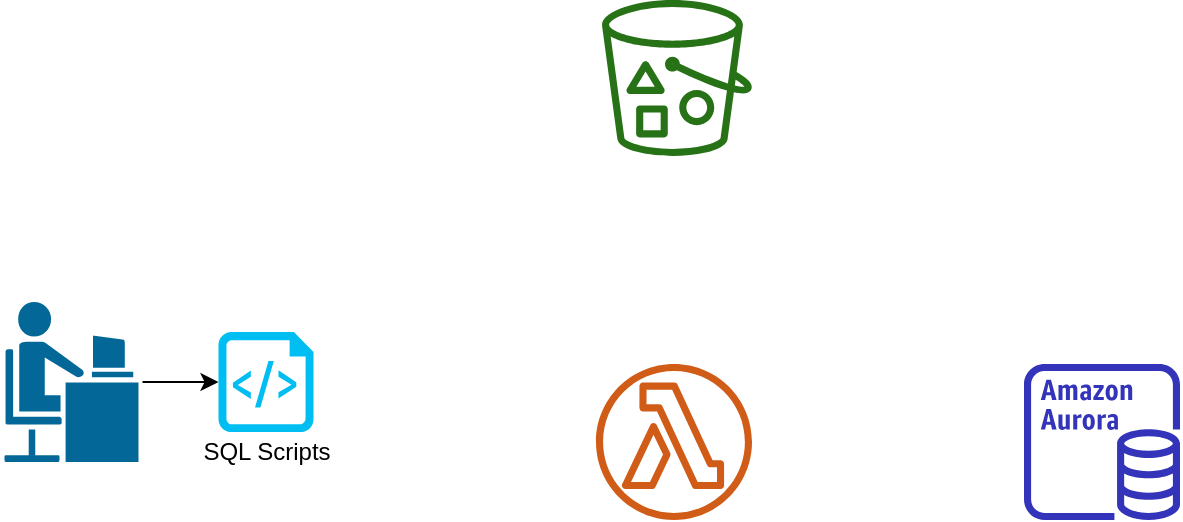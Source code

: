 <mxfile version="12.7.2" type="github">
  <diagram id="5cDdTtP86J7u5TDrQkNC" name="Page-1">
    <mxGraphModel dx="1422" dy="762" grid="1" gridSize="10" guides="1" tooltips="1" connect="1" arrows="1" fold="1" page="1" pageScale="1" pageWidth="850" pageHeight="1100" math="0" shadow="0">
      <root>
        <mxCell id="0" />
        <mxCell id="1" parent="0" />
        <mxCell id="PTYHSE6HmZREGiIMdAo4-1" value="" style="outlineConnect=0;fontColor=#232F3E;gradientColor=none;fillColor=#D05C17;strokeColor=none;dashed=0;verticalLabelPosition=bottom;verticalAlign=top;align=center;html=1;fontSize=12;fontStyle=0;aspect=fixed;pointerEvents=1;shape=mxgraph.aws4.lambda_function;" vertex="1" parent="1">
          <mxGeometry x="386" y="272" width="78" height="78" as="geometry" />
        </mxCell>
        <mxCell id="PTYHSE6HmZREGiIMdAo4-4" value="" style="outlineConnect=0;fontColor=#232F3E;gradientColor=none;fillColor=#277116;strokeColor=none;dashed=0;verticalLabelPosition=bottom;verticalAlign=top;align=center;html=1;fontSize=12;fontStyle=0;aspect=fixed;pointerEvents=1;shape=mxgraph.aws4.bucket_with_objects;" vertex="1" parent="1">
          <mxGeometry x="389" y="90" width="75" height="78" as="geometry" />
        </mxCell>
        <mxCell id="PTYHSE6HmZREGiIMdAo4-5" value="" style="outlineConnect=0;fontColor=#232F3E;gradientColor=none;fillColor=#3334B9;strokeColor=none;dashed=0;verticalLabelPosition=bottom;verticalAlign=top;align=center;html=1;fontSize=12;fontStyle=0;aspect=fixed;pointerEvents=1;shape=mxgraph.aws4.aurora_instance;" vertex="1" parent="1">
          <mxGeometry x="600" y="272" width="78" height="78" as="geometry" />
        </mxCell>
        <mxCell id="PTYHSE6HmZREGiIMdAo4-9" value="" style="edgeStyle=orthogonalEdgeStyle;rounded=0;orthogonalLoop=1;jettySize=auto;html=1;" edge="1" parent="1" source="PTYHSE6HmZREGiIMdAo4-7" target="PTYHSE6HmZREGiIMdAo4-6">
          <mxGeometry relative="1" as="geometry" />
        </mxCell>
        <mxCell id="PTYHSE6HmZREGiIMdAo4-7" value="" style="shape=mxgraph.cisco.people.androgenous_person;html=1;dashed=0;fillColor=#036897;strokeColor=#ffffff;strokeWidth=2;verticalLabelPosition=bottom;verticalAlign=top" vertex="1" parent="1">
          <mxGeometry x="89.25" y="240" width="69" height="82" as="geometry" />
        </mxCell>
        <mxCell id="PTYHSE6HmZREGiIMdAo4-10" value="" style="group;fontColor=#66B2FF;" vertex="1" connectable="0" parent="1">
          <mxGeometry x="181" y="256" width="80" height="70" as="geometry" />
        </mxCell>
        <mxCell id="PTYHSE6HmZREGiIMdAo4-6" value="" style="verticalLabelPosition=bottom;html=1;verticalAlign=top;align=center;strokeColor=none;fillColor=#00BEF2;shape=mxgraph.azure.script_file;pointerEvents=1;" vertex="1" parent="PTYHSE6HmZREGiIMdAo4-10">
          <mxGeometry x="16.25" width="47.5" height="50" as="geometry" />
        </mxCell>
        <mxCell id="PTYHSE6HmZREGiIMdAo4-8" value="SQL Scripts" style="text;html=1;align=center;verticalAlign=middle;resizable=0;points=[];autosize=1;" vertex="1" parent="PTYHSE6HmZREGiIMdAo4-10">
          <mxGeometry y="50" width="80" height="20" as="geometry" />
        </mxCell>
      </root>
    </mxGraphModel>
  </diagram>
</mxfile>
